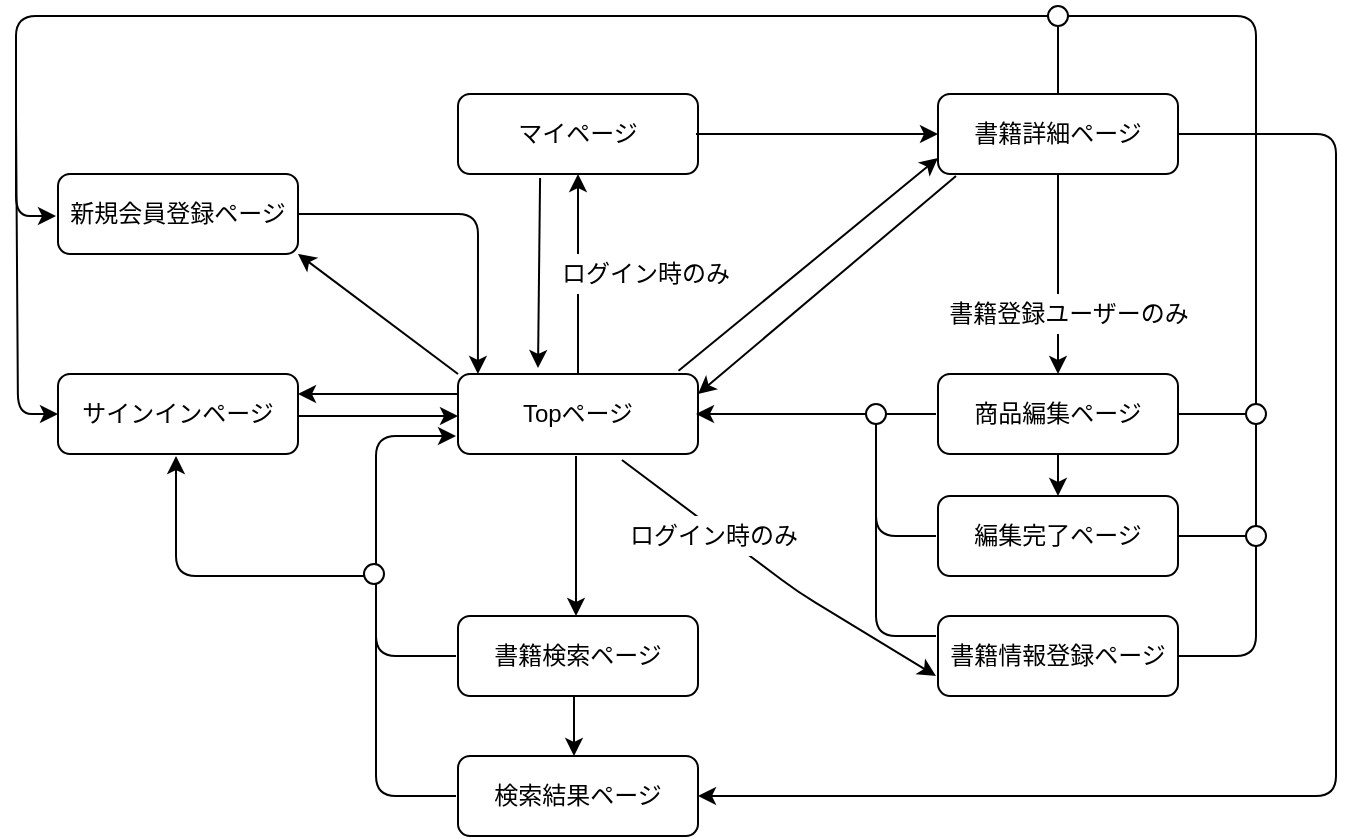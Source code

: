 <mxfile version="13.10.0" type="embed">
    <diagram id="aWLKT9DGD7NjSib9cA9J" name="ページ1">
        <mxGraphModel dx="819" dy="635" grid="1" gridSize="10" guides="1" tooltips="1" connect="1" arrows="1" fold="1" page="1" pageScale="1" pageWidth="827" pageHeight="1169" math="0" shadow="0">
            <root>
                <mxCell id="0"/>
                <mxCell id="1" parent="0"/>
                <mxCell id="2" value="" style="edgeStyle=orthogonalEdgeStyle;rounded=0;orthogonalLoop=1;jettySize=auto;html=1;entryX=0.5;entryY=1;entryDx=0;entryDy=0;" edge="1" parent="1" source="3" target="12">
                    <mxGeometry relative="1" as="geometry">
                        <mxPoint x="340" y="201" as="targetPoint"/>
                    </mxGeometry>
                </mxCell>
                <mxCell id="3" value="Topページ" style="rounded=1;whiteSpace=wrap;html=1;" vertex="1" parent="1">
                    <mxGeometry x="280" y="281" width="120" height="40" as="geometry"/>
                </mxCell>
                <mxCell id="4" value="サインインページ" style="rounded=1;whiteSpace=wrap;html=1;" vertex="1" parent="1">
                    <mxGeometry x="80" y="281" width="120" height="40" as="geometry"/>
                </mxCell>
                <mxCell id="5" value="書籍詳細ページ" style="rounded=1;whiteSpace=wrap;html=1;" vertex="1" parent="1">
                    <mxGeometry x="520" y="141" width="120" height="40" as="geometry"/>
                </mxCell>
                <mxCell id="6" value="" style="endArrow=classic;html=1;entryX=0;entryY=1;entryDx=0;entryDy=0;exitX=0.919;exitY=-0.04;exitDx=0;exitDy=0;exitPerimeter=0;" edge="1" parent="1" source="3">
                    <mxGeometry width="50" height="50" relative="1" as="geometry">
                        <mxPoint x="400" y="273" as="sourcePoint"/>
                        <mxPoint x="520" y="173" as="targetPoint"/>
                    </mxGeometry>
                </mxCell>
                <mxCell id="9" value="新規会員登録ページ" style="rounded=1;whiteSpace=wrap;html=1;" vertex="1" parent="1">
                    <mxGeometry x="80" y="181" width="120" height="40" as="geometry"/>
                </mxCell>
                <mxCell id="11" value="検索結果ページ" style="rounded=1;whiteSpace=wrap;html=1;" vertex="1" parent="1">
                    <mxGeometry x="280" y="472" width="120" height="40" as="geometry"/>
                </mxCell>
                <mxCell id="12" value="マイページ" style="rounded=1;whiteSpace=wrap;html=1;" vertex="1" parent="1">
                    <mxGeometry x="280" y="141" width="120" height="40" as="geometry"/>
                </mxCell>
                <mxCell id="13" value="" style="endArrow=classic;html=1;exitX=0;exitY=0;exitDx=0;exitDy=0;entryX=1;entryY=1;entryDx=0;entryDy=0;" edge="1" parent="1" source="3" target="9">
                    <mxGeometry width="50" height="50" relative="1" as="geometry">
                        <mxPoint x="340" y="351" as="sourcePoint"/>
                        <mxPoint x="390" y="301" as="targetPoint"/>
                    </mxGeometry>
                </mxCell>
                <mxCell id="15" value="" style="endArrow=classic;html=1;exitX=0;exitY=0.25;exitDx=0;exitDy=0;entryX=1;entryY=0.25;entryDx=0;entryDy=0;" edge="1" parent="1" source="3" target="4">
                    <mxGeometry width="50" height="50" relative="1" as="geometry">
                        <mxPoint x="340" y="351" as="sourcePoint"/>
                        <mxPoint x="390" y="301" as="targetPoint"/>
                    </mxGeometry>
                </mxCell>
                <mxCell id="16" value="" style="endArrow=classic;html=1;exitX=1;exitY=0.75;exitDx=0;exitDy=0;entryX=0;entryY=0.75;entryDx=0;entryDy=0;" edge="1" parent="1">
                    <mxGeometry width="50" height="50" relative="1" as="geometry">
                        <mxPoint x="200" y="302" as="sourcePoint"/>
                        <mxPoint x="280" y="302" as="targetPoint"/>
                    </mxGeometry>
                </mxCell>
                <mxCell id="17" value="商品編集ページ" style="rounded=1;whiteSpace=wrap;html=1;" vertex="1" parent="1">
                    <mxGeometry x="520" y="281" width="120" height="40" as="geometry"/>
                </mxCell>
                <mxCell id="29" value="" style="endArrow=classic;html=1;entryX=0.083;entryY=0;entryDx=0;entryDy=0;entryPerimeter=0;exitX=1;exitY=0.5;exitDx=0;exitDy=0;" edge="1" parent="1" target="3" source="9">
                    <mxGeometry width="50" height="50" relative="1" as="geometry">
                        <mxPoint x="290" y="201" as="sourcePoint"/>
                        <mxPoint x="380" y="201" as="targetPoint"/>
                        <Array as="points">
                            <mxPoint x="290" y="201"/>
                        </Array>
                    </mxGeometry>
                </mxCell>
                <mxCell id="30" value="" style="endArrow=classic;html=1;exitX=0.342;exitY=1.05;exitDx=0;exitDy=0;exitPerimeter=0;" edge="1" parent="1" source="12">
                    <mxGeometry width="50" height="50" relative="1" as="geometry">
                        <mxPoint x="330" y="341" as="sourcePoint"/>
                        <mxPoint x="320" y="278" as="targetPoint"/>
                    </mxGeometry>
                </mxCell>
                <mxCell id="34" value="" style="endArrow=classic;html=1;entryX=0;entryY=0.5;entryDx=0;entryDy=0;" edge="1" parent="1" target="5">
                    <mxGeometry width="50" height="50" relative="1" as="geometry">
                        <mxPoint x="399" y="161" as="sourcePoint"/>
                        <mxPoint x="380" y="252" as="targetPoint"/>
                        <Array as="points"/>
                    </mxGeometry>
                </mxCell>
                <mxCell id="35" value="" style="endArrow=classic;html=1;entryX=0.5;entryY=0;entryDx=0;entryDy=0;exitX=0.5;exitY=1;exitDx=0;exitDy=0;" edge="1" parent="1" target="17" source="5">
                    <mxGeometry width="50" height="50" relative="1" as="geometry">
                        <mxPoint x="680" y="301" as="sourcePoint"/>
                        <mxPoint x="380" y="252" as="targetPoint"/>
                    </mxGeometry>
                </mxCell>
                <mxCell id="36" value="&lt;font color=&quot;#000000&quot;&gt;ログイン時のみ&lt;/font&gt;" style="text;html=1;strokeColor=none;fillColor=#FFFFFF;align=center;verticalAlign=middle;whiteSpace=wrap;rounded=0;" vertex="1" parent="1">
                    <mxGeometry x="329" y="221" width="90" height="20" as="geometry"/>
                </mxCell>
                <mxCell id="37" value="&lt;font color=&quot;#000000&quot;&gt;書籍登録ユーザーのみ&lt;/font&gt;" style="text;html=1;strokeColor=none;fillColor=#FFFFFF;align=center;verticalAlign=middle;whiteSpace=wrap;rounded=0;" vertex="1" parent="1">
                    <mxGeometry x="521" y="241" width="129" height="20" as="geometry"/>
                </mxCell>
                <mxCell id="39" value="書籍検索ページ" style="rounded=1;whiteSpace=wrap;html=1;" vertex="1" parent="1">
                    <mxGeometry x="280" y="402" width="120" height="40" as="geometry"/>
                </mxCell>
                <mxCell id="41" value="" style="endArrow=classic;html=1;exitX=0.5;exitY=1;exitDx=0;exitDy=0;entryX=0.5;entryY=0;entryDx=0;entryDy=0;" edge="1" parent="1">
                    <mxGeometry width="50" height="50" relative="1" as="geometry">
                        <mxPoint x="338" y="442" as="sourcePoint"/>
                        <mxPoint x="338" y="472" as="targetPoint"/>
                    </mxGeometry>
                </mxCell>
                <mxCell id="42" value="" style="endArrow=classic;html=1;entryX=1;entryY=0.25;entryDx=0;entryDy=0;" edge="1" parent="1" target="3">
                    <mxGeometry width="50" height="50" relative="1" as="geometry">
                        <mxPoint x="529" y="182" as="sourcePoint"/>
                        <mxPoint x="429" y="402" as="targetPoint"/>
                    </mxGeometry>
                </mxCell>
                <mxCell id="43" value="" style="endArrow=classic;html=1;" edge="1" parent="1">
                    <mxGeometry width="50" height="50" relative="1" as="geometry">
                        <mxPoint x="519" y="301" as="sourcePoint"/>
                        <mxPoint x="399" y="301" as="targetPoint"/>
                    </mxGeometry>
                </mxCell>
                <mxCell id="46" value="編集完了ページ" style="rounded=1;whiteSpace=wrap;html=1;" vertex="1" parent="1">
                    <mxGeometry x="520" y="342" width="120" height="40" as="geometry"/>
                </mxCell>
                <mxCell id="47" value="" style="endArrow=classic;html=1;exitX=0.683;exitY=1.075;exitDx=0;exitDy=0;exitPerimeter=0;" edge="1" parent="1" source="3">
                    <mxGeometry width="50" height="50" relative="1" as="geometry">
                        <mxPoint x="369" y="322" as="sourcePoint"/>
                        <mxPoint x="519" y="432" as="targetPoint"/>
                        <Array as="points">
                            <mxPoint x="450" y="390"/>
                        </Array>
                    </mxGeometry>
                </mxCell>
                <mxCell id="38" value="&lt;font color=&quot;#000000&quot;&gt;ログイン時のみ&lt;/font&gt;" style="text;html=1;strokeColor=none;fillColor=#FFFFFF;align=center;verticalAlign=middle;whiteSpace=wrap;rounded=0;" vertex="1" parent="1">
                    <mxGeometry x="363" y="352" width="90" height="20" as="geometry"/>
                </mxCell>
                <mxCell id="50" value="" style="endArrow=classic;html=1;exitX=1;exitY=0.5;exitDx=0;exitDy=0;" edge="1" parent="1" source="52">
                    <mxGeometry width="50" height="50" relative="1" as="geometry">
                        <mxPoint x="579" y="102" as="sourcePoint"/>
                        <mxPoint x="79" y="202" as="targetPoint"/>
                        <Array as="points">
                            <mxPoint x="679" y="422"/>
                            <mxPoint x="679" y="262"/>
                            <mxPoint x="679" y="102"/>
                            <mxPoint x="59" y="102"/>
                            <mxPoint x="59" y="202"/>
                        </Array>
                    </mxGeometry>
                </mxCell>
                <mxCell id="51" value="" style="endArrow=classic;html=1;" edge="1" parent="1">
                    <mxGeometry width="50" height="50" relative="1" as="geometry">
                        <mxPoint x="59" y="152" as="sourcePoint"/>
                        <mxPoint x="80" y="301.0" as="targetPoint"/>
                        <Array as="points">
                            <mxPoint x="60" y="301"/>
                        </Array>
                    </mxGeometry>
                </mxCell>
                <mxCell id="52" value="書籍情報登録ページ" style="rounded=1;whiteSpace=wrap;html=1;" vertex="1" parent="1">
                    <mxGeometry x="520" y="402" width="120" height="40" as="geometry"/>
                </mxCell>
                <mxCell id="53" value="" style="endArrow=classic;html=1;entryX=0.5;entryY=0;entryDx=0;entryDy=0;exitX=0.5;exitY=1;exitDx=0;exitDy=0;" edge="1" parent="1" source="17" target="46">
                    <mxGeometry width="50" height="50" relative="1" as="geometry">
                        <mxPoint x="590" y="191" as="sourcePoint"/>
                        <mxPoint x="590" y="291" as="targetPoint"/>
                    </mxGeometry>
                </mxCell>
                <mxCell id="54" value="" style="endArrow=none;html=1;" edge="1" parent="1">
                    <mxGeometry width="50" height="50" relative="1" as="geometry">
                        <mxPoint x="489" y="302" as="sourcePoint"/>
                        <mxPoint x="519" y="362" as="targetPoint"/>
                        <Array as="points">
                            <mxPoint x="489" y="362"/>
                        </Array>
                    </mxGeometry>
                </mxCell>
                <mxCell id="56" value="" style="endArrow=none;html=1;" edge="1" parent="1">
                    <mxGeometry width="50" height="50" relative="1" as="geometry">
                        <mxPoint x="489" y="342" as="sourcePoint"/>
                        <mxPoint x="519" y="412" as="targetPoint"/>
                        <Array as="points">
                            <mxPoint x="489" y="412"/>
                        </Array>
                    </mxGeometry>
                </mxCell>
                <mxCell id="57" value="" style="endArrow=classic;html=1;" edge="1" parent="1">
                    <mxGeometry width="50" height="50" relative="1" as="geometry">
                        <mxPoint x="339" y="322" as="sourcePoint"/>
                        <mxPoint x="339" y="402" as="targetPoint"/>
                        <Array as="points">
                            <mxPoint x="339" y="402"/>
                        </Array>
                    </mxGeometry>
                </mxCell>
                <mxCell id="59" value="" style="endArrow=classic;html=1;" edge="1" parent="1">
                    <mxGeometry width="50" height="50" relative="1" as="geometry">
                        <mxPoint x="279" y="422" as="sourcePoint"/>
                        <mxPoint x="279" y="312" as="targetPoint"/>
                        <Array as="points">
                            <mxPoint x="239" y="422"/>
                            <mxPoint x="239" y="362"/>
                            <mxPoint x="239" y="312"/>
                        </Array>
                    </mxGeometry>
                </mxCell>
                <mxCell id="60" value="" style="endArrow=none;html=1;" edge="1" parent="1">
                    <mxGeometry width="50" height="50" relative="1" as="geometry">
                        <mxPoint x="279" y="492" as="sourcePoint"/>
                        <mxPoint x="239" y="412" as="targetPoint"/>
                        <Array as="points">
                            <mxPoint x="239" y="492"/>
                        </Array>
                    </mxGeometry>
                </mxCell>
                <mxCell id="62" value="" style="endArrow=classic;html=1;" edge="1" parent="1">
                    <mxGeometry width="50" height="50" relative="1" as="geometry">
                        <mxPoint x="239" y="382" as="sourcePoint"/>
                        <mxPoint x="139" y="322" as="targetPoint"/>
                        <Array as="points">
                            <mxPoint x="139" y="382"/>
                        </Array>
                    </mxGeometry>
                </mxCell>
                <mxCell id="64" value="" style="endArrow=none;html=1;exitX=1;exitY=0.5;exitDx=0;exitDy=0;" edge="1" parent="1" source="46">
                    <mxGeometry width="50" height="50" relative="1" as="geometry">
                        <mxPoint x="379" y="402" as="sourcePoint"/>
                        <mxPoint x="679" y="362" as="targetPoint"/>
                    </mxGeometry>
                </mxCell>
                <mxCell id="65" value="" style="endArrow=none;html=1;exitX=1;exitY=0.5;exitDx=0;exitDy=0;" edge="1" parent="1" source="17">
                    <mxGeometry width="50" height="50" relative="1" as="geometry">
                        <mxPoint x="650" y="372" as="sourcePoint"/>
                        <mxPoint x="679" y="301" as="targetPoint"/>
                    </mxGeometry>
                </mxCell>
                <mxCell id="66" value="" style="endArrow=none;html=1;entryX=0.5;entryY=0;entryDx=0;entryDy=0;" edge="1" parent="1" target="5">
                    <mxGeometry width="50" height="50" relative="1" as="geometry">
                        <mxPoint x="580" y="102" as="sourcePoint"/>
                        <mxPoint x="689.0" y="311" as="targetPoint"/>
                    </mxGeometry>
                </mxCell>
                <mxCell id="67" value="" style="endArrow=classic;html=1;entryX=1;entryY=0.5;entryDx=0;entryDy=0;exitX=1;exitY=0.5;exitDx=0;exitDy=0;" edge="1" parent="1" source="5" target="11">
                    <mxGeometry width="50" height="50" relative="1" as="geometry">
                        <mxPoint x="379" y="402" as="sourcePoint"/>
                        <mxPoint x="429" y="352" as="targetPoint"/>
                        <Array as="points">
                            <mxPoint x="719" y="161"/>
                            <mxPoint x="719" y="492"/>
                        </Array>
                    </mxGeometry>
                </mxCell>
                <mxCell id="68" value="" style="ellipse;whiteSpace=wrap;html=1;aspect=fixed;fillColor=#FFFFFF;" vertex="1" parent="1">
                    <mxGeometry x="233" y="376" width="10" height="10" as="geometry"/>
                </mxCell>
                <mxCell id="70" value="" style="ellipse;whiteSpace=wrap;html=1;aspect=fixed;fillColor=#FFFFFF;" vertex="1" parent="1">
                    <mxGeometry x="484" y="296" width="10" height="10" as="geometry"/>
                </mxCell>
                <mxCell id="71" value="" style="ellipse;whiteSpace=wrap;html=1;aspect=fixed;fillColor=#FFFFFF;" vertex="1" parent="1">
                    <mxGeometry x="575" y="97" width="10" height="10" as="geometry"/>
                </mxCell>
                <mxCell id="72" value="" style="ellipse;whiteSpace=wrap;html=1;aspect=fixed;fillColor=#FFFFFF;" vertex="1" parent="1">
                    <mxGeometry x="674" y="296" width="10" height="10" as="geometry"/>
                </mxCell>
                <mxCell id="73" value="" style="ellipse;whiteSpace=wrap;html=1;aspect=fixed;fillColor=#FFFFFF;" vertex="1" parent="1">
                    <mxGeometry x="674" y="357" width="10" height="10" as="geometry"/>
                </mxCell>
            </root>
        </mxGraphModel>
    </diagram>
</mxfile>